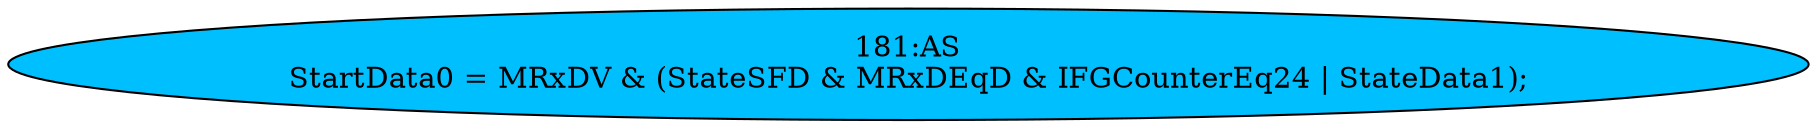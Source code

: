 strict digraph "" {
	node [label="\N"];
	"181:AS"	 [ast="<pyverilog.vparser.ast.Assign object at 0x7f059824bd90>",
		def_var="['StartData0']",
		fillcolor=deepskyblue,
		label="181:AS
StartData0 = MRxDV & (StateSFD & MRxDEqD & IFGCounterEq24 | StateData1);",
		statements="[]",
		style=filled,
		typ=Assign,
		use_var="['MRxDV', 'StateSFD', 'MRxDEqD', 'IFGCounterEq24', 'StateData1']"];
}
